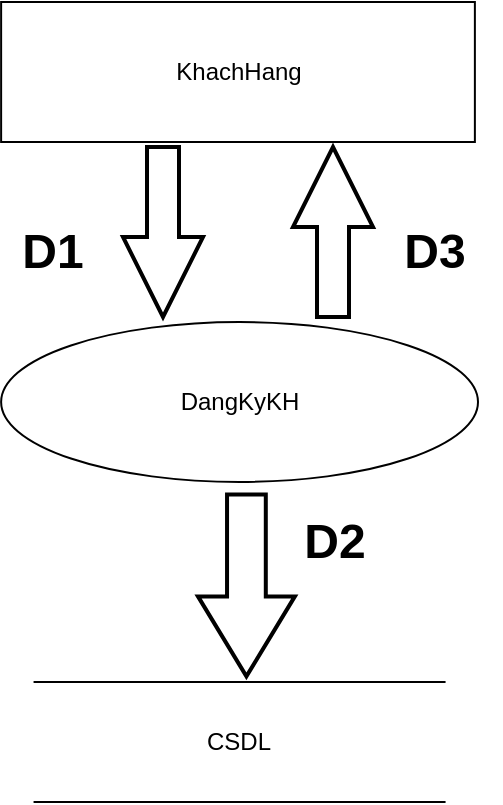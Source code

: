 <mxfile version="26.1.3">
  <diagram name="Trang-1" id="Y6rkFO3yjIeYfrSkqAxw">
    <mxGraphModel dx="1050" dy="522" grid="1" gridSize="10" guides="1" tooltips="1" connect="1" arrows="1" fold="1" page="1" pageScale="1" pageWidth="827" pageHeight="1169" math="0" shadow="0">
      <root>
        <mxCell id="0" />
        <mxCell id="1" parent="0" />
        <mxCell id="G-fr6BN3jlRedxYo274O-6" value="KhachHang" style="rounded=0;whiteSpace=wrap;html=1;labelBackgroundColor=none;" vertex="1" parent="1">
          <mxGeometry x="136.56" y="170" width="236.88" height="70" as="geometry" />
        </mxCell>
        <mxCell id="G-fr6BN3jlRedxYo274O-7" value="DangKyKH" style="ellipse;whiteSpace=wrap;html=1;labelBackgroundColor=none;" vertex="1" parent="1">
          <mxGeometry x="136.56" y="330" width="238.44" height="80" as="geometry" />
        </mxCell>
        <mxCell id="G-fr6BN3jlRedxYo274O-9" value="CSDL" style="shape=partialRectangle;whiteSpace=wrap;html=1;left=0;right=0;fillColor=none;labelBackgroundColor=none;" vertex="1" parent="1">
          <mxGeometry x="153.28" y="510" width="205" height="60" as="geometry" />
        </mxCell>
        <mxCell id="G-fr6BN3jlRedxYo274O-10" value="" style="verticalLabelPosition=bottom;verticalAlign=top;html=1;strokeWidth=2;shape=mxgraph.arrows2.arrow;dy=0.6;dx=40;notch=0;rotation=90;labelBackgroundColor=none;" vertex="1" parent="1">
          <mxGeometry x="175" y="265" width="85" height="40" as="geometry" />
        </mxCell>
        <mxCell id="G-fr6BN3jlRedxYo274O-12" value="" style="verticalLabelPosition=bottom;verticalAlign=top;html=1;strokeWidth=2;shape=mxgraph.arrows2.arrow;dy=0.6;dx=40;notch=0;rotation=-90;labelBackgroundColor=none;" vertex="1" parent="1">
          <mxGeometry x="260" y="265" width="85" height="40" as="geometry" />
        </mxCell>
        <mxCell id="G-fr6BN3jlRedxYo274O-13" value="" style="verticalLabelPosition=bottom;verticalAlign=top;html=1;strokeWidth=2;shape=mxgraph.arrows2.arrow;dy=0.6;dx=40;notch=0;rotation=90;labelBackgroundColor=none;" vertex="1" parent="1">
          <mxGeometry x="213.74" y="437.51" width="90.94" height="48.44" as="geometry" />
        </mxCell>
        <mxCell id="G-fr6BN3jlRedxYo274O-29" value="D1" style="text;strokeColor=none;fillColor=none;html=1;fontSize=24;fontStyle=1;verticalAlign=middle;align=center;labelBackgroundColor=none;" vertex="1" parent="1">
          <mxGeometry x="136.56" y="280" width="50" height="30" as="geometry" />
        </mxCell>
        <mxCell id="G-fr6BN3jlRedxYo274O-30" value="D2" style="text;strokeColor=none;fillColor=none;html=1;fontSize=24;fontStyle=1;verticalAlign=middle;align=center;labelBackgroundColor=none;" vertex="1" parent="1">
          <mxGeometry x="252.5" y="420" width="100" height="40" as="geometry" />
        </mxCell>
        <mxCell id="G-fr6BN3jlRedxYo274O-31" value="D3" style="text;strokeColor=none;fillColor=none;html=1;fontSize=24;fontStyle=1;verticalAlign=middle;align=center;labelBackgroundColor=none;" vertex="1" parent="1">
          <mxGeometry x="320" y="275" width="66" height="40" as="geometry" />
        </mxCell>
      </root>
    </mxGraphModel>
  </diagram>
</mxfile>
